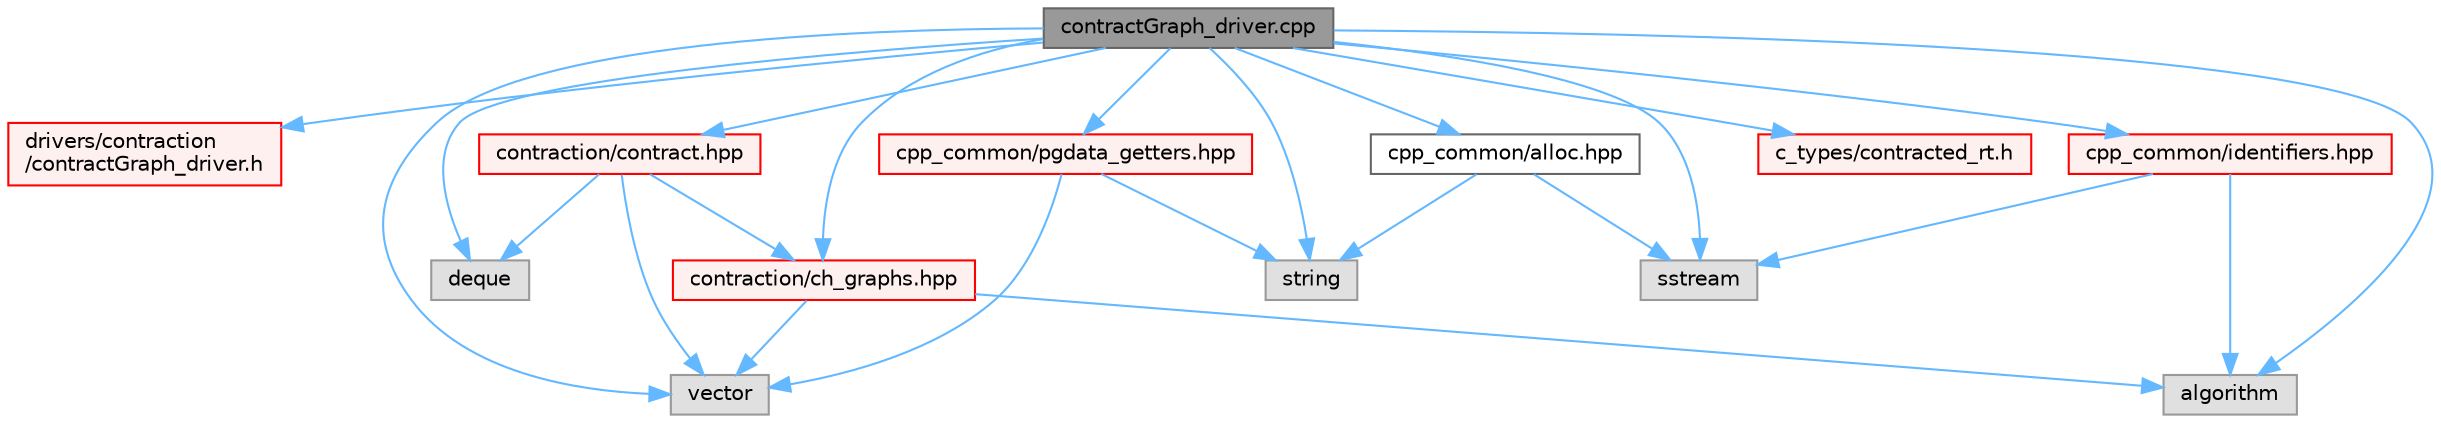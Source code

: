 digraph "contractGraph_driver.cpp"
{
 // LATEX_PDF_SIZE
  bgcolor="transparent";
  edge [fontname=Helvetica,fontsize=10,labelfontname=Helvetica,labelfontsize=10];
  node [fontname=Helvetica,fontsize=10,shape=box,height=0.2,width=0.4];
  Node1 [id="Node000001",label="contractGraph_driver.cpp",height=0.2,width=0.4,color="gray40", fillcolor="grey60", style="filled", fontcolor="black",tooltip=" "];
  Node1 -> Node2 [id="edge1_Node000001_Node000002",color="steelblue1",style="solid",tooltip=" "];
  Node2 [id="Node000002",label="drivers/contraction\l/contractGraph_driver.h",height=0.2,width=0.4,color="red", fillcolor="#FFF0F0", style="filled",URL="$contractGraph__driver_8h.html",tooltip=" "];
  Node1 -> Node8 [id="edge2_Node000001_Node000008",color="steelblue1",style="solid",tooltip=" "];
  Node8 [id="Node000008",label="string",height=0.2,width=0.4,color="grey60", fillcolor="#E0E0E0", style="filled",tooltip=" "];
  Node1 -> Node9 [id="edge3_Node000001_Node000009",color="steelblue1",style="solid",tooltip=" "];
  Node9 [id="Node000009",label="sstream",height=0.2,width=0.4,color="grey60", fillcolor="#E0E0E0", style="filled",tooltip=" "];
  Node1 -> Node10 [id="edge4_Node000001_Node000010",color="steelblue1",style="solid",tooltip=" "];
  Node10 [id="Node000010",label="deque",height=0.2,width=0.4,color="grey60", fillcolor="#E0E0E0", style="filled",tooltip=" "];
  Node1 -> Node11 [id="edge5_Node000001_Node000011",color="steelblue1",style="solid",tooltip=" "];
  Node11 [id="Node000011",label="vector",height=0.2,width=0.4,color="grey60", fillcolor="#E0E0E0", style="filled",tooltip=" "];
  Node1 -> Node12 [id="edge6_Node000001_Node000012",color="steelblue1",style="solid",tooltip=" "];
  Node12 [id="Node000012",label="algorithm",height=0.2,width=0.4,color="grey60", fillcolor="#E0E0E0", style="filled",tooltip=" "];
  Node1 -> Node13 [id="edge7_Node000001_Node000013",color="steelblue1",style="solid",tooltip=" "];
  Node13 [id="Node000013",label="cpp_common/pgdata_getters.hpp",height=0.2,width=0.4,color="red", fillcolor="#FFF0F0", style="filled",URL="$pgdata__getters_8hpp.html",tooltip=" "];
  Node13 -> Node8 [id="edge8_Node000013_Node000008",color="steelblue1",style="solid",tooltip=" "];
  Node13 -> Node11 [id="edge9_Node000013_Node000011",color="steelblue1",style="solid",tooltip=" "];
  Node1 -> Node31 [id="edge10_Node000001_Node000031",color="steelblue1",style="solid",tooltip=" "];
  Node31 [id="Node000031",label="contraction/ch_graphs.hpp",height=0.2,width=0.4,color="red", fillcolor="#FFF0F0", style="filled",URL="$ch__graphs_8hpp.html",tooltip=" "];
  Node31 -> Node12 [id="edge11_Node000031_Node000012",color="steelblue1",style="solid",tooltip=" "];
  Node31 -> Node11 [id="edge12_Node000031_Node000011",color="steelblue1",style="solid",tooltip=" "];
  Node1 -> Node58 [id="edge13_Node000001_Node000058",color="steelblue1",style="solid",tooltip=" "];
  Node58 [id="Node000058",label="contraction/contract.hpp",height=0.2,width=0.4,color="red", fillcolor="#FFF0F0", style="filled",URL="$contract_8hpp.html",tooltip=" "];
  Node58 -> Node10 [id="edge14_Node000058_Node000010",color="steelblue1",style="solid",tooltip=" "];
  Node58 -> Node11 [id="edge15_Node000058_Node000011",color="steelblue1",style="solid",tooltip=" "];
  Node58 -> Node31 [id="edge16_Node000058_Node000031",color="steelblue1",style="solid",tooltip=" "];
  Node1 -> Node64 [id="edge17_Node000001_Node000064",color="steelblue1",style="solid",tooltip=" "];
  Node64 [id="Node000064",label="c_types/contracted_rt.h",height=0.2,width=0.4,color="red", fillcolor="#FFF0F0", style="filled",URL="$contracted__rt_8h.html",tooltip=" "];
  Node1 -> Node54 [id="edge18_Node000001_Node000054",color="steelblue1",style="solid",tooltip=" "];
  Node54 [id="Node000054",label="cpp_common/identifiers.hpp",height=0.2,width=0.4,color="red", fillcolor="#FFF0F0", style="filled",URL="$identifiers_8hpp.html",tooltip=" "];
  Node54 -> Node12 [id="edge19_Node000054_Node000012",color="steelblue1",style="solid",tooltip=" "];
  Node54 -> Node9 [id="edge20_Node000054_Node000009",color="steelblue1",style="solid",tooltip=" "];
  Node1 -> Node65 [id="edge21_Node000001_Node000065",color="steelblue1",style="solid",tooltip=" "];
  Node65 [id="Node000065",label="cpp_common/alloc.hpp",height=0.2,width=0.4,color="grey40", fillcolor="white", style="filled",URL="$alloc_8hpp.html",tooltip=" "];
  Node65 -> Node8 [id="edge22_Node000065_Node000008",color="steelblue1",style="solid",tooltip=" "];
  Node65 -> Node9 [id="edge23_Node000065_Node000009",color="steelblue1",style="solid",tooltip=" "];
}
